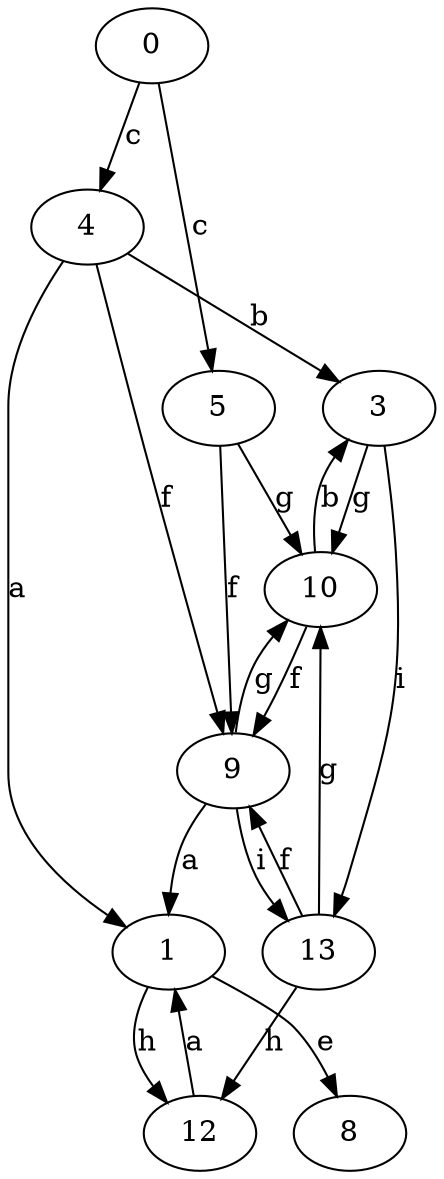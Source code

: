 strict digraph  {
0;
1;
3;
4;
5;
8;
9;
10;
12;
13;
0 -> 4  [label=c];
0 -> 5  [label=c];
1 -> 8  [label=e];
1 -> 12  [label=h];
3 -> 10  [label=g];
3 -> 13  [label=i];
4 -> 1  [label=a];
4 -> 3  [label=b];
4 -> 9  [label=f];
5 -> 9  [label=f];
5 -> 10  [label=g];
9 -> 1  [label=a];
9 -> 10  [label=g];
9 -> 13  [label=i];
10 -> 3  [label=b];
10 -> 9  [label=f];
12 -> 1  [label=a];
13 -> 9  [label=f];
13 -> 10  [label=g];
13 -> 12  [label=h];
}
